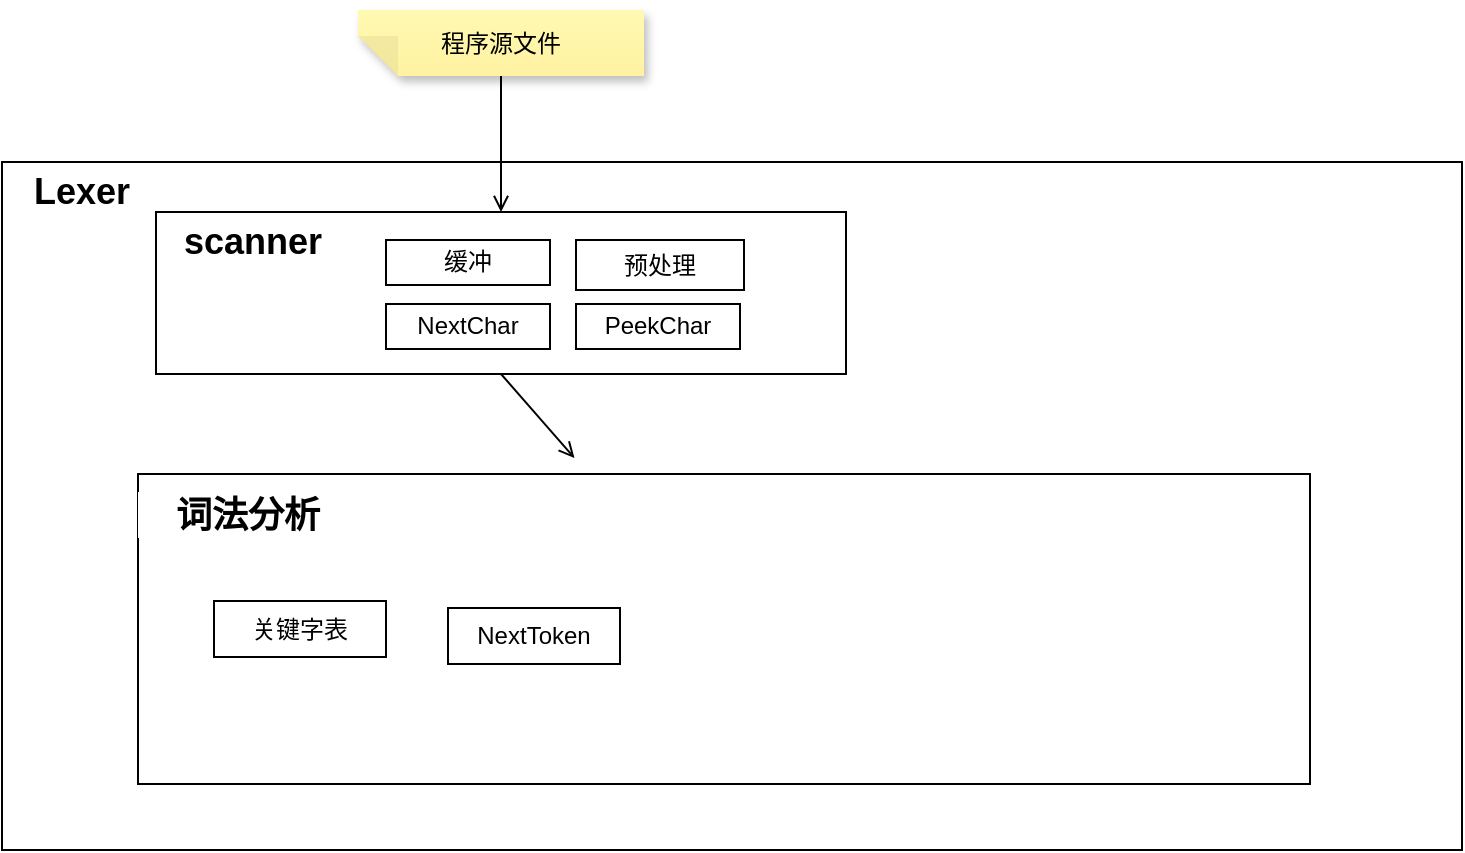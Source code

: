 <mxfile version="21.2.9" type="github">
  <diagram name="第 1 页" id="Ibj0LSlTkFttdvkB4khN">
    <mxGraphModel dx="1675" dy="993" grid="0" gridSize="10" guides="1" tooltips="1" connect="1" arrows="1" fold="1" page="0" pageScale="1" pageWidth="827" pageHeight="1169" math="0" shadow="0">
      <root>
        <mxCell id="0" />
        <mxCell id="1" parent="0" />
        <mxCell id="tmR8ZYnyTiNwy0tVGYZ3-3" value="程序源文件" style="shape=note;whiteSpace=wrap;html=1;backgroundOutline=1;fontColor=#000000;darkOpacity=0.05;fillColor=#FFF9B2;strokeColor=none;fillStyle=solid;direction=west;gradientDirection=north;gradientColor=#FFF2A1;shadow=1;size=20;pointerEvents=1;" vertex="1" parent="1">
          <mxGeometry x="-7" y="-14" width="143" height="33" as="geometry" />
        </mxCell>
        <mxCell id="tmR8ZYnyTiNwy0tVGYZ3-6" value="" style="rounded=0;whiteSpace=wrap;html=1;fontSize=13;" vertex="1" parent="1">
          <mxGeometry x="-185" y="62" width="730" height="344" as="geometry" />
        </mxCell>
        <mxCell id="tmR8ZYnyTiNwy0tVGYZ3-10" value="" style="edgeStyle=none;orthogonalLoop=1;jettySize=auto;html=1;rounded=0;endArrow=open;sourcePerimeterSpacing=8;targetPerimeterSpacing=8;curved=1;exitX=0.5;exitY=0;exitDx=0;exitDy=0;exitPerimeter=0;entryX=0.5;entryY=0;entryDx=0;entryDy=0;fontStyle=1" edge="1" parent="1" source="tmR8ZYnyTiNwy0tVGYZ3-3" target="tmR8ZYnyTiNwy0tVGYZ3-7">
          <mxGeometry width="140" relative="1" as="geometry">
            <mxPoint x="130" y="200" as="sourcePoint" />
            <mxPoint x="270" y="200" as="targetPoint" />
            <Array as="points" />
          </mxGeometry>
        </mxCell>
        <mxCell id="tmR8ZYnyTiNwy0tVGYZ3-11" value="" style="group" vertex="1" connectable="0" parent="1">
          <mxGeometry x="-108" y="87" width="345" height="81" as="geometry" />
        </mxCell>
        <mxCell id="tmR8ZYnyTiNwy0tVGYZ3-7" value="" style="rounded=0;whiteSpace=wrap;html=1;" vertex="1" parent="tmR8ZYnyTiNwy0tVGYZ3-11">
          <mxGeometry width="345" height="81" as="geometry" />
        </mxCell>
        <mxCell id="tmR8ZYnyTiNwy0tVGYZ3-1" value="缓冲" style="rounded=0;whiteSpace=wrap;html=1;" vertex="1" parent="tmR8ZYnyTiNwy0tVGYZ3-11">
          <mxGeometry x="115" y="14" width="82" height="22.5" as="geometry" />
        </mxCell>
        <mxCell id="tmR8ZYnyTiNwy0tVGYZ3-5" value="预处理" style="rounded=0;whiteSpace=wrap;html=1;" vertex="1" parent="tmR8ZYnyTiNwy0tVGYZ3-11">
          <mxGeometry x="210" y="14" width="84" height="25" as="geometry" />
        </mxCell>
        <mxCell id="tmR8ZYnyTiNwy0tVGYZ3-8" value="scanner" style="rounded=0;whiteSpace=wrap;html=1;strokeColor=none;fontSize=18;fontStyle=1" vertex="1" parent="tmR8ZYnyTiNwy0tVGYZ3-11">
          <mxGeometry x="8.5" y="5" width="79" height="19" as="geometry" />
        </mxCell>
        <mxCell id="tmR8ZYnyTiNwy0tVGYZ3-21" value="NextChar" style="rounded=0;whiteSpace=wrap;html=1;" vertex="1" parent="tmR8ZYnyTiNwy0tVGYZ3-11">
          <mxGeometry x="115" y="46" width="82" height="22.5" as="geometry" />
        </mxCell>
        <mxCell id="tmR8ZYnyTiNwy0tVGYZ3-28" value="PeekChar" style="rounded=0;whiteSpace=wrap;html=1;" vertex="1" parent="tmR8ZYnyTiNwy0tVGYZ3-11">
          <mxGeometry x="210" y="46" width="82" height="22.5" as="geometry" />
        </mxCell>
        <mxCell id="tmR8ZYnyTiNwy0tVGYZ3-13" value="" style="rounded=0;whiteSpace=wrap;html=1;" vertex="1" parent="1">
          <mxGeometry x="-117" y="218" width="586" height="155" as="geometry" />
        </mxCell>
        <mxCell id="tmR8ZYnyTiNwy0tVGYZ3-15" value="&lt;b&gt;&lt;font style=&quot;font-size: 18px;&quot;&gt;Lexer&lt;/font&gt;&lt;/b&gt;" style="text;strokeColor=none;fillColor=none;html=1;align=center;verticalAlign=middle;whiteSpace=wrap;rounded=0;" vertex="1" parent="1">
          <mxGeometry x="-175" y="62" width="60" height="30" as="geometry" />
        </mxCell>
        <mxCell id="tmR8ZYnyTiNwy0tVGYZ3-17" value="" style="edgeStyle=none;orthogonalLoop=1;jettySize=auto;html=1;rounded=0;endArrow=open;sourcePerimeterSpacing=8;targetPerimeterSpacing=8;curved=1;exitX=0.5;exitY=1;exitDx=0;exitDy=0;fontStyle=1" edge="1" parent="1" source="tmR8ZYnyTiNwy0tVGYZ3-7" target="tmR8ZYnyTiNwy0tVGYZ3-13">
          <mxGeometry width="140" relative="1" as="geometry">
            <mxPoint x="75" y="29" as="sourcePoint" />
            <mxPoint x="75" y="97" as="targetPoint" />
            <Array as="points" />
          </mxGeometry>
        </mxCell>
        <mxCell id="tmR8ZYnyTiNwy0tVGYZ3-18" value="&lt;meta charset=&quot;utf-8&quot; style=&quot;font-size: 18px;&quot;&gt;&lt;span style=&quot;color: rgb(0, 0, 0); font-family: Helvetica; font-size: 18px; font-style: normal; font-variant-ligatures: normal; font-variant-caps: normal; letter-spacing: normal; orphans: 2; text-align: center; text-indent: 0px; text-transform: none; widows: 2; word-spacing: 0px; -webkit-text-stroke-width: 0px; background-color: rgb(255, 255, 255); text-decoration-thickness: initial; text-decoration-style: initial; text-decoration-color: initial; float: none; display: inline !important;&quot;&gt;词法分析&lt;/span&gt;" style="rounded=0;whiteSpace=wrap;html=1;fontStyle=1;fontSize=18;strokeColor=none;" vertex="1" parent="1">
          <mxGeometry x="-117" y="227" width="110" height="23" as="geometry" />
        </mxCell>
        <mxCell id="tmR8ZYnyTiNwy0tVGYZ3-19" value="关键字表" style="rounded=0;whiteSpace=wrap;html=1;" vertex="1" parent="1">
          <mxGeometry x="-79" y="281.5" width="86" height="28" as="geometry" />
        </mxCell>
        <mxCell id="tmR8ZYnyTiNwy0tVGYZ3-20" value="NextToken" style="rounded=0;whiteSpace=wrap;html=1;" vertex="1" parent="1">
          <mxGeometry x="38" y="285" width="86" height="28" as="geometry" />
        </mxCell>
      </root>
    </mxGraphModel>
  </diagram>
</mxfile>
